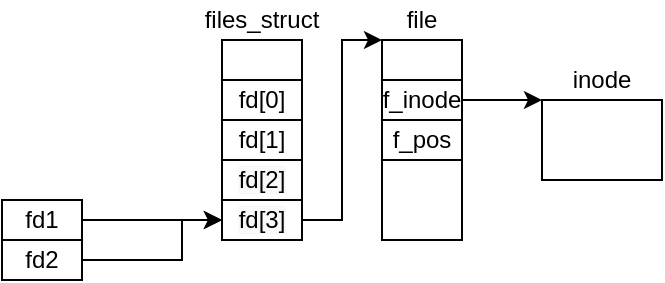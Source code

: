 <mxfile version="14.7.7" type="device" pages="2"><diagram id="sLikkp2HxIWwfB_gkCpV" name="Page-1"><mxGraphModel dx="128" dy="219" grid="1" gridSize="10" guides="1" tooltips="1" connect="1" arrows="1" fold="1" page="1" pageScale="1" pageWidth="827" pageHeight="1169" math="0" shadow="0"><root><mxCell id="0"/><mxCell id="1" parent="0"/><mxCell id="ar4H_Yg0rwNEXuYqI2hm-1" value="" style="rounded=0;whiteSpace=wrap;html=1;" vertex="1" parent="1"><mxGeometry x="240" y="280" width="40" height="20" as="geometry"/></mxCell><mxCell id="ar4H_Yg0rwNEXuYqI2hm-2" value="fd[0]" style="rounded=0;whiteSpace=wrap;html=1;" vertex="1" parent="1"><mxGeometry x="240" y="300" width="40" height="20" as="geometry"/></mxCell><mxCell id="ar4H_Yg0rwNEXuYqI2hm-3" value="&lt;span&gt;fd[1]&lt;/span&gt;" style="rounded=0;whiteSpace=wrap;html=1;" vertex="1" parent="1"><mxGeometry x="240" y="320" width="40" height="20" as="geometry"/></mxCell><mxCell id="ar4H_Yg0rwNEXuYqI2hm-4" value="&lt;span style=&quot;color: rgb(0 , 0 , 0) ; font-family: &amp;#34;helvetica&amp;#34; ; font-size: 12px ; font-style: normal ; font-weight: 400 ; letter-spacing: normal ; text-align: center ; text-indent: 0px ; text-transform: none ; word-spacing: 0px ; background-color: rgb(248 , 249 , 250) ; display: inline ; float: none&quot;&gt;fd[2]&lt;/span&gt;" style="rounded=0;whiteSpace=wrap;html=1;" vertex="1" parent="1"><mxGeometry x="240" y="340" width="40" height="20" as="geometry"/></mxCell><mxCell id="ar4H_Yg0rwNEXuYqI2hm-23" style="edgeStyle=orthogonalEdgeStyle;rounded=0;orthogonalLoop=1;jettySize=auto;html=1;exitX=1;exitY=0.5;exitDx=0;exitDy=0;entryX=0;entryY=0;entryDx=0;entryDy=0;" edge="1" parent="1" source="ar4H_Yg0rwNEXuYqI2hm-5" target="ar4H_Yg0rwNEXuYqI2hm-7"><mxGeometry relative="1" as="geometry"><Array as="points"><mxPoint x="300" y="370"/><mxPoint x="300" y="280"/></Array></mxGeometry></mxCell><mxCell id="ar4H_Yg0rwNEXuYqI2hm-5" value="&lt;span style=&quot;color: rgb(0 , 0 , 0) ; font-family: &amp;#34;helvetica&amp;#34; ; font-size: 12px ; font-style: normal ; font-weight: 400 ; letter-spacing: normal ; text-align: center ; text-indent: 0px ; text-transform: none ; word-spacing: 0px ; background-color: rgb(248 , 249 , 250) ; display: inline ; float: none&quot;&gt;fd[3]&lt;/span&gt;" style="rounded=0;whiteSpace=wrap;html=1;" vertex="1" parent="1"><mxGeometry x="240" y="360" width="40" height="20" as="geometry"/></mxCell><mxCell id="ar4H_Yg0rwNEXuYqI2hm-6" value="files_struct" style="text;html=1;strokeColor=none;fillColor=none;align=center;verticalAlign=middle;whiteSpace=wrap;rounded=0;" vertex="1" parent="1"><mxGeometry x="240" y="260" width="40" height="20" as="geometry"/></mxCell><mxCell id="ar4H_Yg0rwNEXuYqI2hm-7" value="" style="rounded=0;whiteSpace=wrap;html=1;" vertex="1" parent="1"><mxGeometry x="320" y="280" width="40" height="20" as="geometry"/></mxCell><mxCell id="ar4H_Yg0rwNEXuYqI2hm-24" style="edgeStyle=orthogonalEdgeStyle;rounded=0;orthogonalLoop=1;jettySize=auto;html=1;exitX=1;exitY=0.5;exitDx=0;exitDy=0;entryX=0;entryY=0;entryDx=0;entryDy=0;" edge="1" parent="1" source="ar4H_Yg0rwNEXuYqI2hm-8" target="ar4H_Yg0rwNEXuYqI2hm-13"><mxGeometry relative="1" as="geometry"><Array as="points"><mxPoint x="390" y="310"/><mxPoint x="390" y="310"/></Array></mxGeometry></mxCell><mxCell id="ar4H_Yg0rwNEXuYqI2hm-8" value="f_inode" style="rounded=0;whiteSpace=wrap;html=1;" vertex="1" parent="1"><mxGeometry x="320" y="300" width="40" height="20" as="geometry"/></mxCell><mxCell id="ar4H_Yg0rwNEXuYqI2hm-9" value="&lt;span&gt;f_pos&lt;/span&gt;" style="rounded=0;whiteSpace=wrap;html=1;" vertex="1" parent="1"><mxGeometry x="320" y="320" width="40" height="20" as="geometry"/></mxCell><mxCell id="ar4H_Yg0rwNEXuYqI2hm-11" value="" style="rounded=0;whiteSpace=wrap;html=1;" vertex="1" parent="1"><mxGeometry x="320" y="340" width="40" height="40" as="geometry"/></mxCell><mxCell id="ar4H_Yg0rwNEXuYqI2hm-12" value="file" style="text;html=1;strokeColor=none;fillColor=none;align=center;verticalAlign=middle;whiteSpace=wrap;rounded=0;" vertex="1" parent="1"><mxGeometry x="320" y="260" width="40" height="20" as="geometry"/></mxCell><mxCell id="ar4H_Yg0rwNEXuYqI2hm-13" value="" style="rounded=0;whiteSpace=wrap;html=1;" vertex="1" parent="1"><mxGeometry x="400" y="310" width="60" height="40" as="geometry"/></mxCell><mxCell id="ar4H_Yg0rwNEXuYqI2hm-14" value="inode&lt;br&gt;" style="text;html=1;strokeColor=none;fillColor=none;align=center;verticalAlign=middle;whiteSpace=wrap;rounded=0;" vertex="1" parent="1"><mxGeometry x="410" y="290" width="40" height="20" as="geometry"/></mxCell><mxCell id="ar4H_Yg0rwNEXuYqI2hm-21" style="edgeStyle=orthogonalEdgeStyle;rounded=0;orthogonalLoop=1;jettySize=auto;html=1;exitX=1;exitY=0.5;exitDx=0;exitDy=0;entryX=0;entryY=0.5;entryDx=0;entryDy=0;" edge="1" parent="1" source="ar4H_Yg0rwNEXuYqI2hm-15" target="ar4H_Yg0rwNEXuYqI2hm-5"><mxGeometry relative="1" as="geometry"><Array as="points"/></mxGeometry></mxCell><mxCell id="ar4H_Yg0rwNEXuYqI2hm-15" value="fd1" style="rounded=0;whiteSpace=wrap;html=1;" vertex="1" parent="1"><mxGeometry x="130" y="360" width="40" height="20" as="geometry"/></mxCell><mxCell id="ar4H_Yg0rwNEXuYqI2hm-22" style="edgeStyle=orthogonalEdgeStyle;rounded=0;orthogonalLoop=1;jettySize=auto;html=1;exitX=1;exitY=0.5;exitDx=0;exitDy=0;entryX=0;entryY=0.5;entryDx=0;entryDy=0;" edge="1" parent="1" source="ar4H_Yg0rwNEXuYqI2hm-16" target="ar4H_Yg0rwNEXuYqI2hm-5"><mxGeometry relative="1" as="geometry"><Array as="points"><mxPoint x="220" y="390"/><mxPoint x="220" y="370"/></Array></mxGeometry></mxCell><mxCell id="ar4H_Yg0rwNEXuYqI2hm-16" value="fd2" style="rounded=0;whiteSpace=wrap;html=1;" vertex="1" parent="1"><mxGeometry x="130" y="380" width="40" height="20" as="geometry"/></mxCell></root></mxGraphModel></diagram><diagram id="25ZgrGvuLkj0gmMX5sOT" name="Page-2"><mxGraphModel dx="153" dy="262" grid="1" gridSize="10" guides="1" tooltips="1" connect="1" arrows="1" fold="1" page="1" pageScale="1" pageWidth="827" pageHeight="1169" math="0" shadow="0"><root><mxCell id="n-ZlZ5WQHCdQ-J49KfEF-0"/><mxCell id="n-ZlZ5WQHCdQ-J49KfEF-1" parent="n-ZlZ5WQHCdQ-J49KfEF-0"/><mxCell id="Kv72AbfDt2WO0vPZb7dl-0" value="" style="rounded=0;whiteSpace=wrap;html=1;" vertex="1" parent="n-ZlZ5WQHCdQ-J49KfEF-1"><mxGeometry x="240" y="280" width="40" height="20" as="geometry"/></mxCell><mxCell id="Kv72AbfDt2WO0vPZb7dl-1" value="fd[0]" style="rounded=0;whiteSpace=wrap;html=1;" vertex="1" parent="n-ZlZ5WQHCdQ-J49KfEF-1"><mxGeometry x="240" y="300" width="40" height="20" as="geometry"/></mxCell><mxCell id="Kv72AbfDt2WO0vPZb7dl-2" value="&lt;span&gt;fd[1]&lt;/span&gt;" style="rounded=0;whiteSpace=wrap;html=1;" vertex="1" parent="n-ZlZ5WQHCdQ-J49KfEF-1"><mxGeometry x="240" y="320" width="40" height="20" as="geometry"/></mxCell><mxCell id="Kv72AbfDt2WO0vPZb7dl-3" value="&lt;span style=&quot;color: rgb(0 , 0 , 0) ; font-family: &amp;#34;helvetica&amp;#34; ; font-size: 12px ; font-style: normal ; font-weight: 400 ; letter-spacing: normal ; text-align: center ; text-indent: 0px ; text-transform: none ; word-spacing: 0px ; background-color: rgb(248 , 249 , 250) ; display: inline ; float: none&quot;&gt;fd[2]&lt;/span&gt;" style="rounded=0;whiteSpace=wrap;html=1;" vertex="1" parent="n-ZlZ5WQHCdQ-J49KfEF-1"><mxGeometry x="240" y="340" width="40" height="20" as="geometry"/></mxCell><mxCell id="Kv72AbfDt2WO0vPZb7dl-4" style="edgeStyle=orthogonalEdgeStyle;rounded=0;orthogonalLoop=1;jettySize=auto;html=1;exitX=1;exitY=0.5;exitDx=0;exitDy=0;entryX=0;entryY=0;entryDx=0;entryDy=0;" edge="1" parent="n-ZlZ5WQHCdQ-J49KfEF-1" source="Kv72AbfDt2WO0vPZb7dl-5" target="Kv72AbfDt2WO0vPZb7dl-6"><mxGeometry relative="1" as="geometry"><Array as="points"><mxPoint x="300" y="370"/><mxPoint x="300" y="280"/></Array></mxGeometry></mxCell><mxCell id="Kv72AbfDt2WO0vPZb7dl-5" value="&lt;span style=&quot;color: rgb(0 , 0 , 0) ; font-family: &amp;#34;helvetica&amp;#34; ; font-size: 12px ; font-style: normal ; font-weight: 400 ; letter-spacing: normal ; text-align: center ; text-indent: 0px ; text-transform: none ; word-spacing: 0px ; background-color: rgb(248 , 249 , 250) ; display: inline ; float: none&quot;&gt;fd[3]&lt;/span&gt;" style="rounded=0;whiteSpace=wrap;html=1;" vertex="1" parent="n-ZlZ5WQHCdQ-J49KfEF-1"><mxGeometry x="240" y="360" width="40" height="20" as="geometry"/></mxCell><mxCell id="Kv72AbfDt2WO0vPZb7dl-6" value="" style="rounded=0;whiteSpace=wrap;html=1;" vertex="1" parent="n-ZlZ5WQHCdQ-J49KfEF-1"><mxGeometry x="320" y="280" width="40" height="20" as="geometry"/></mxCell><mxCell id="Kv72AbfDt2WO0vPZb7dl-7" style="edgeStyle=orthogonalEdgeStyle;rounded=0;orthogonalLoop=1;jettySize=auto;html=1;exitX=1;exitY=0.5;exitDx=0;exitDy=0;entryX=0;entryY=0;entryDx=0;entryDy=0;" edge="1" parent="n-ZlZ5WQHCdQ-J49KfEF-1" source="Kv72AbfDt2WO0vPZb7dl-8" target="Kv72AbfDt2WO0vPZb7dl-11"><mxGeometry relative="1" as="geometry"><Array as="points"><mxPoint x="390" y="310"/><mxPoint x="390" y="310"/></Array></mxGeometry></mxCell><mxCell id="Kv72AbfDt2WO0vPZb7dl-8" value="f_inode" style="rounded=0;whiteSpace=wrap;html=1;" vertex="1" parent="n-ZlZ5WQHCdQ-J49KfEF-1"><mxGeometry x="320" y="300" width="40" height="20" as="geometry"/></mxCell><mxCell id="Kv72AbfDt2WO0vPZb7dl-9" value="&lt;span&gt;f_pos&lt;/span&gt;" style="rounded=0;whiteSpace=wrap;html=1;" vertex="1" parent="n-ZlZ5WQHCdQ-J49KfEF-1"><mxGeometry x="320" y="320" width="40" height="20" as="geometry"/></mxCell><mxCell id="Kv72AbfDt2WO0vPZb7dl-10" value="" style="rounded=0;whiteSpace=wrap;html=1;" vertex="1" parent="n-ZlZ5WQHCdQ-J49KfEF-1"><mxGeometry x="320" y="340" width="40" height="40" as="geometry"/></mxCell><mxCell id="Kv72AbfDt2WO0vPZb7dl-11" value="" style="rounded=0;whiteSpace=wrap;html=1;" vertex="1" parent="n-ZlZ5WQHCdQ-J49KfEF-1"><mxGeometry x="400" y="310" width="60" height="40" as="geometry"/></mxCell><mxCell id="Kv72AbfDt2WO0vPZb7dl-12" value="inode&lt;br&gt;" style="text;html=1;strokeColor=none;fillColor=none;align=center;verticalAlign=middle;whiteSpace=wrap;rounded=0;" vertex="1" parent="n-ZlZ5WQHCdQ-J49KfEF-1"><mxGeometry x="410" y="290" width="40" height="20" as="geometry"/></mxCell><mxCell id="EMPAnvqA8ueWj3EFhRFg-7" style="edgeStyle=orthogonalEdgeStyle;rounded=0;orthogonalLoop=1;jettySize=auto;html=1;exitX=1;exitY=0.5;exitDx=0;exitDy=0;entryX=0;entryY=0;entryDx=0;entryDy=0;" edge="1" parent="n-ZlZ5WQHCdQ-J49KfEF-1" source="Kv72AbfDt2WO0vPZb7dl-19" target="EMPAnvqA8ueWj3EFhRFg-2"><mxGeometry relative="1" as="geometry"><Array as="points"><mxPoint x="300" y="390"/><mxPoint x="300" y="410"/></Array></mxGeometry></mxCell><mxCell id="Kv72AbfDt2WO0vPZb7dl-19" value="&lt;span style=&quot;color: rgb(0 , 0 , 0) ; font-family: &amp;#34;helvetica&amp;#34; ; font-size: 12px ; font-style: normal ; font-weight: 400 ; letter-spacing: normal ; text-align: center ; text-indent: 0px ; text-transform: none ; word-spacing: 0px ; background-color: rgb(248 , 249 , 250) ; display: inline ; float: none&quot;&gt;fd[4]&lt;/span&gt;" style="rounded=0;whiteSpace=wrap;html=1;" vertex="1" parent="n-ZlZ5WQHCdQ-J49KfEF-1"><mxGeometry x="240" y="380" width="40" height="20" as="geometry"/></mxCell><mxCell id="Kv72AbfDt2WO0vPZb7dl-23" style="edgeStyle=orthogonalEdgeStyle;rounded=0;orthogonalLoop=1;jettySize=auto;html=1;exitX=1;exitY=0.5;exitDx=0;exitDy=0;entryX=0;entryY=0.5;entryDx=0;entryDy=0;" edge="1" parent="n-ZlZ5WQHCdQ-J49KfEF-1" source="Kv72AbfDt2WO0vPZb7dl-20" target="Kv72AbfDt2WO0vPZb7dl-5"><mxGeometry relative="1" as="geometry"/></mxCell><mxCell id="Kv72AbfDt2WO0vPZb7dl-20" value="fd1" style="rounded=0;whiteSpace=wrap;html=1;" vertex="1" parent="n-ZlZ5WQHCdQ-J49KfEF-1"><mxGeometry x="140" y="360" width="40" height="20" as="geometry"/></mxCell><mxCell id="Kv72AbfDt2WO0vPZb7dl-24" style="edgeStyle=orthogonalEdgeStyle;rounded=0;orthogonalLoop=1;jettySize=auto;html=1;exitX=1;exitY=0.5;exitDx=0;exitDy=0;entryX=0;entryY=0.5;entryDx=0;entryDy=0;" edge="1" parent="n-ZlZ5WQHCdQ-J49KfEF-1" source="Kv72AbfDt2WO0vPZb7dl-21" target="Kv72AbfDt2WO0vPZb7dl-19"><mxGeometry relative="1" as="geometry"/></mxCell><mxCell id="Kv72AbfDt2WO0vPZb7dl-21" value="fd2" style="rounded=0;whiteSpace=wrap;html=1;" vertex="1" parent="n-ZlZ5WQHCdQ-J49KfEF-1"><mxGeometry x="140" y="380" width="40" height="20" as="geometry"/></mxCell><mxCell id="OfJaaa-N9tBHKcA4iNNb-0" value="files_struct" style="text;html=1;strokeColor=none;fillColor=none;align=center;verticalAlign=middle;whiteSpace=wrap;rounded=0;" vertex="1" parent="n-ZlZ5WQHCdQ-J49KfEF-1"><mxGeometry x="240" y="260" width="40" height="20" as="geometry"/></mxCell><mxCell id="EMPAnvqA8ueWj3EFhRFg-0" value="file" style="text;html=1;strokeColor=none;fillColor=none;align=center;verticalAlign=middle;whiteSpace=wrap;rounded=0;" vertex="1" parent="n-ZlZ5WQHCdQ-J49KfEF-1"><mxGeometry x="320" y="260" width="40" height="20" as="geometry"/></mxCell><mxCell id="EMPAnvqA8ueWj3EFhRFg-1" value="l_count=2" style="rounded=0;whiteSpace=wrap;html=1;" vertex="1" parent="n-ZlZ5WQHCdQ-J49KfEF-1"><mxGeometry x="400" y="310" width="60" height="20" as="geometry"/></mxCell><mxCell id="EMPAnvqA8ueWj3EFhRFg-8" style="edgeStyle=orthogonalEdgeStyle;rounded=0;orthogonalLoop=1;jettySize=auto;html=1;exitX=1;exitY=0.5;exitDx=0;exitDy=0;entryX=0;entryY=0;entryDx=0;entryDy=0;" edge="1" parent="n-ZlZ5WQHCdQ-J49KfEF-1" source="EMPAnvqA8ueWj3EFhRFg-2" target="EMPAnvqA8ueWj3EFhRFg-1"><mxGeometry relative="1" as="geometry"><Array as="points"><mxPoint x="380" y="420"/><mxPoint x="380" y="310"/></Array></mxGeometry></mxCell><mxCell id="EMPAnvqA8ueWj3EFhRFg-2" value="" style="rounded=0;whiteSpace=wrap;html=1;" vertex="1" parent="n-ZlZ5WQHCdQ-J49KfEF-1"><mxGeometry x="320" y="410" width="40" height="20" as="geometry"/></mxCell><mxCell id="EMPAnvqA8ueWj3EFhRFg-3" value="f_inode" style="rounded=0;whiteSpace=wrap;html=1;" vertex="1" parent="n-ZlZ5WQHCdQ-J49KfEF-1"><mxGeometry x="320" y="430" width="40" height="20" as="geometry"/></mxCell><mxCell id="EMPAnvqA8ueWj3EFhRFg-4" value="&lt;span&gt;f_pos&lt;/span&gt;" style="rounded=0;whiteSpace=wrap;html=1;" vertex="1" parent="n-ZlZ5WQHCdQ-J49KfEF-1"><mxGeometry x="320" y="450" width="40" height="20" as="geometry"/></mxCell><mxCell id="EMPAnvqA8ueWj3EFhRFg-5" value="" style="rounded=0;whiteSpace=wrap;html=1;" vertex="1" parent="n-ZlZ5WQHCdQ-J49KfEF-1"><mxGeometry x="320" y="470" width="40" height="40" as="geometry"/></mxCell><mxCell id="EMPAnvqA8ueWj3EFhRFg-6" value="file" style="text;html=1;strokeColor=none;fillColor=none;align=center;verticalAlign=middle;whiteSpace=wrap;rounded=0;" vertex="1" parent="n-ZlZ5WQHCdQ-J49KfEF-1"><mxGeometry x="320" y="390" width="40" height="20" as="geometry"/></mxCell></root></mxGraphModel></diagram></mxfile>